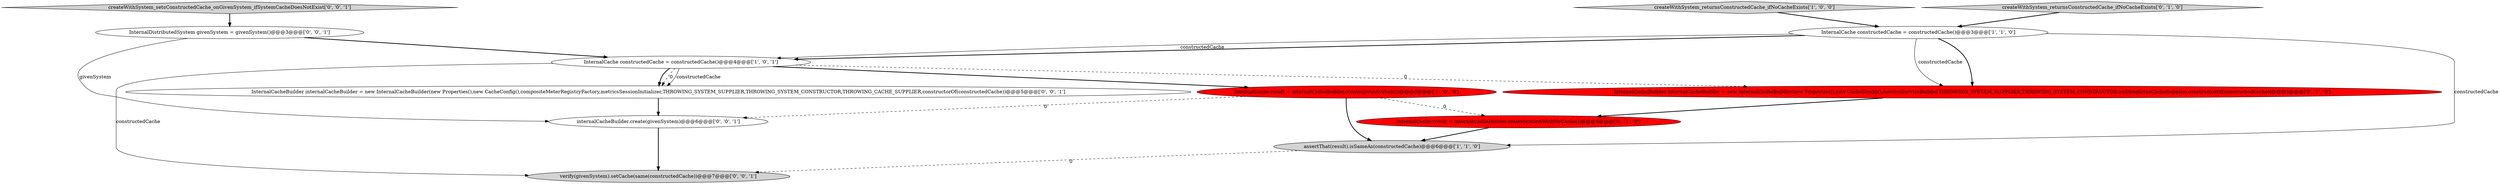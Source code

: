 digraph {
0 [style = filled, label = "InternalCache constructedCache = constructedCache()@@@4@@@['1', '0', '1']", fillcolor = white, shape = ellipse image = "AAA0AAABBB1BBB"];
5 [style = filled, label = "createWithSystem_returnsConstructedCache_ifNoCacheExists['0', '1', '0']", fillcolor = lightgray, shape = diamond image = "AAA0AAABBB2BBB"];
4 [style = filled, label = "assertThat(result).isSameAs(constructedCache)@@@6@@@['1', '1', '0']", fillcolor = lightgray, shape = ellipse image = "AAA0AAABBB1BBB"];
7 [style = filled, label = "InternalCacheBuilder internalCacheBuilder = new InternalCacheBuilder(new Properties(),new CacheConfig(),metricsServiceBuilder,THROWING_SYSTEM_SUPPLIER,THROWING_SYSTEM_CONSTRUCTOR,nullSingletonCacheSupplier,constructorOf(constructedCache))@@@4@@@['0', '1', '0']", fillcolor = red, shape = ellipse image = "AAA1AAABBB2BBB"];
3 [style = filled, label = "createWithSystem_returnsConstructedCache_ifNoCacheExists['1', '0', '0']", fillcolor = lightgray, shape = diamond image = "AAA0AAABBB1BBB"];
9 [style = filled, label = "createWithSystem_setsConstructedCache_onGivenSystem_ifSystemCacheDoesNotExist['0', '0', '1']", fillcolor = lightgray, shape = diamond image = "AAA0AAABBB3BBB"];
10 [style = filled, label = "InternalDistributedSystem givenSystem = givenSystem()@@@3@@@['0', '0', '1']", fillcolor = white, shape = ellipse image = "AAA0AAABBB3BBB"];
12 [style = filled, label = "verify(givenSystem).setCache(same(constructedCache))@@@7@@@['0', '0', '1']", fillcolor = lightgray, shape = ellipse image = "AAA0AAABBB3BBB"];
2 [style = filled, label = "InternalCache result = internalCacheBuilder.create(givenSystem())@@@5@@@['1', '0', '0']", fillcolor = red, shape = ellipse image = "AAA1AAABBB1BBB"];
8 [style = filled, label = "internalCacheBuilder.create(givenSystem)@@@6@@@['0', '0', '1']", fillcolor = white, shape = ellipse image = "AAA0AAABBB3BBB"];
6 [style = filled, label = "InternalCache result = internalCacheBuilder.create(systemWithNoCache())@@@5@@@['0', '1', '0']", fillcolor = red, shape = ellipse image = "AAA1AAABBB2BBB"];
11 [style = filled, label = "InternalCacheBuilder internalCacheBuilder = new InternalCacheBuilder(new Properties(),new CacheConfig(),compositeMeterRegistryFactory,metricsSessionInitializer,THROWING_SYSTEM_SUPPLIER,THROWING_SYSTEM_CONSTRUCTOR,THROWING_CACHE_SUPPLIER,constructorOf(constructedCache))@@@5@@@['0', '0', '1']", fillcolor = white, shape = ellipse image = "AAA0AAABBB3BBB"];
1 [style = filled, label = "InternalCache constructedCache = constructedCache()@@@3@@@['1', '1', '0']", fillcolor = white, shape = ellipse image = "AAA0AAABBB1BBB"];
0->11 [style = solid, label="constructedCache"];
3->1 [style = bold, label=""];
0->2 [style = bold, label=""];
0->11 [style = bold, label=""];
0->12 [style = solid, label="constructedCache"];
0->11 [style = dashed, label="0"];
10->8 [style = solid, label="givenSystem"];
1->0 [style = bold, label=""];
9->10 [style = bold, label=""];
2->4 [style = bold, label=""];
1->7 [style = bold, label=""];
2->8 [style = dashed, label="0"];
4->12 [style = dashed, label="0"];
1->7 [style = solid, label="constructedCache"];
6->4 [style = bold, label=""];
5->1 [style = bold, label=""];
1->0 [style = solid, label="constructedCache"];
10->0 [style = bold, label=""];
7->6 [style = bold, label=""];
2->6 [style = dashed, label="0"];
11->8 [style = bold, label=""];
0->7 [style = dashed, label="0"];
8->12 [style = bold, label=""];
1->4 [style = solid, label="constructedCache"];
}
